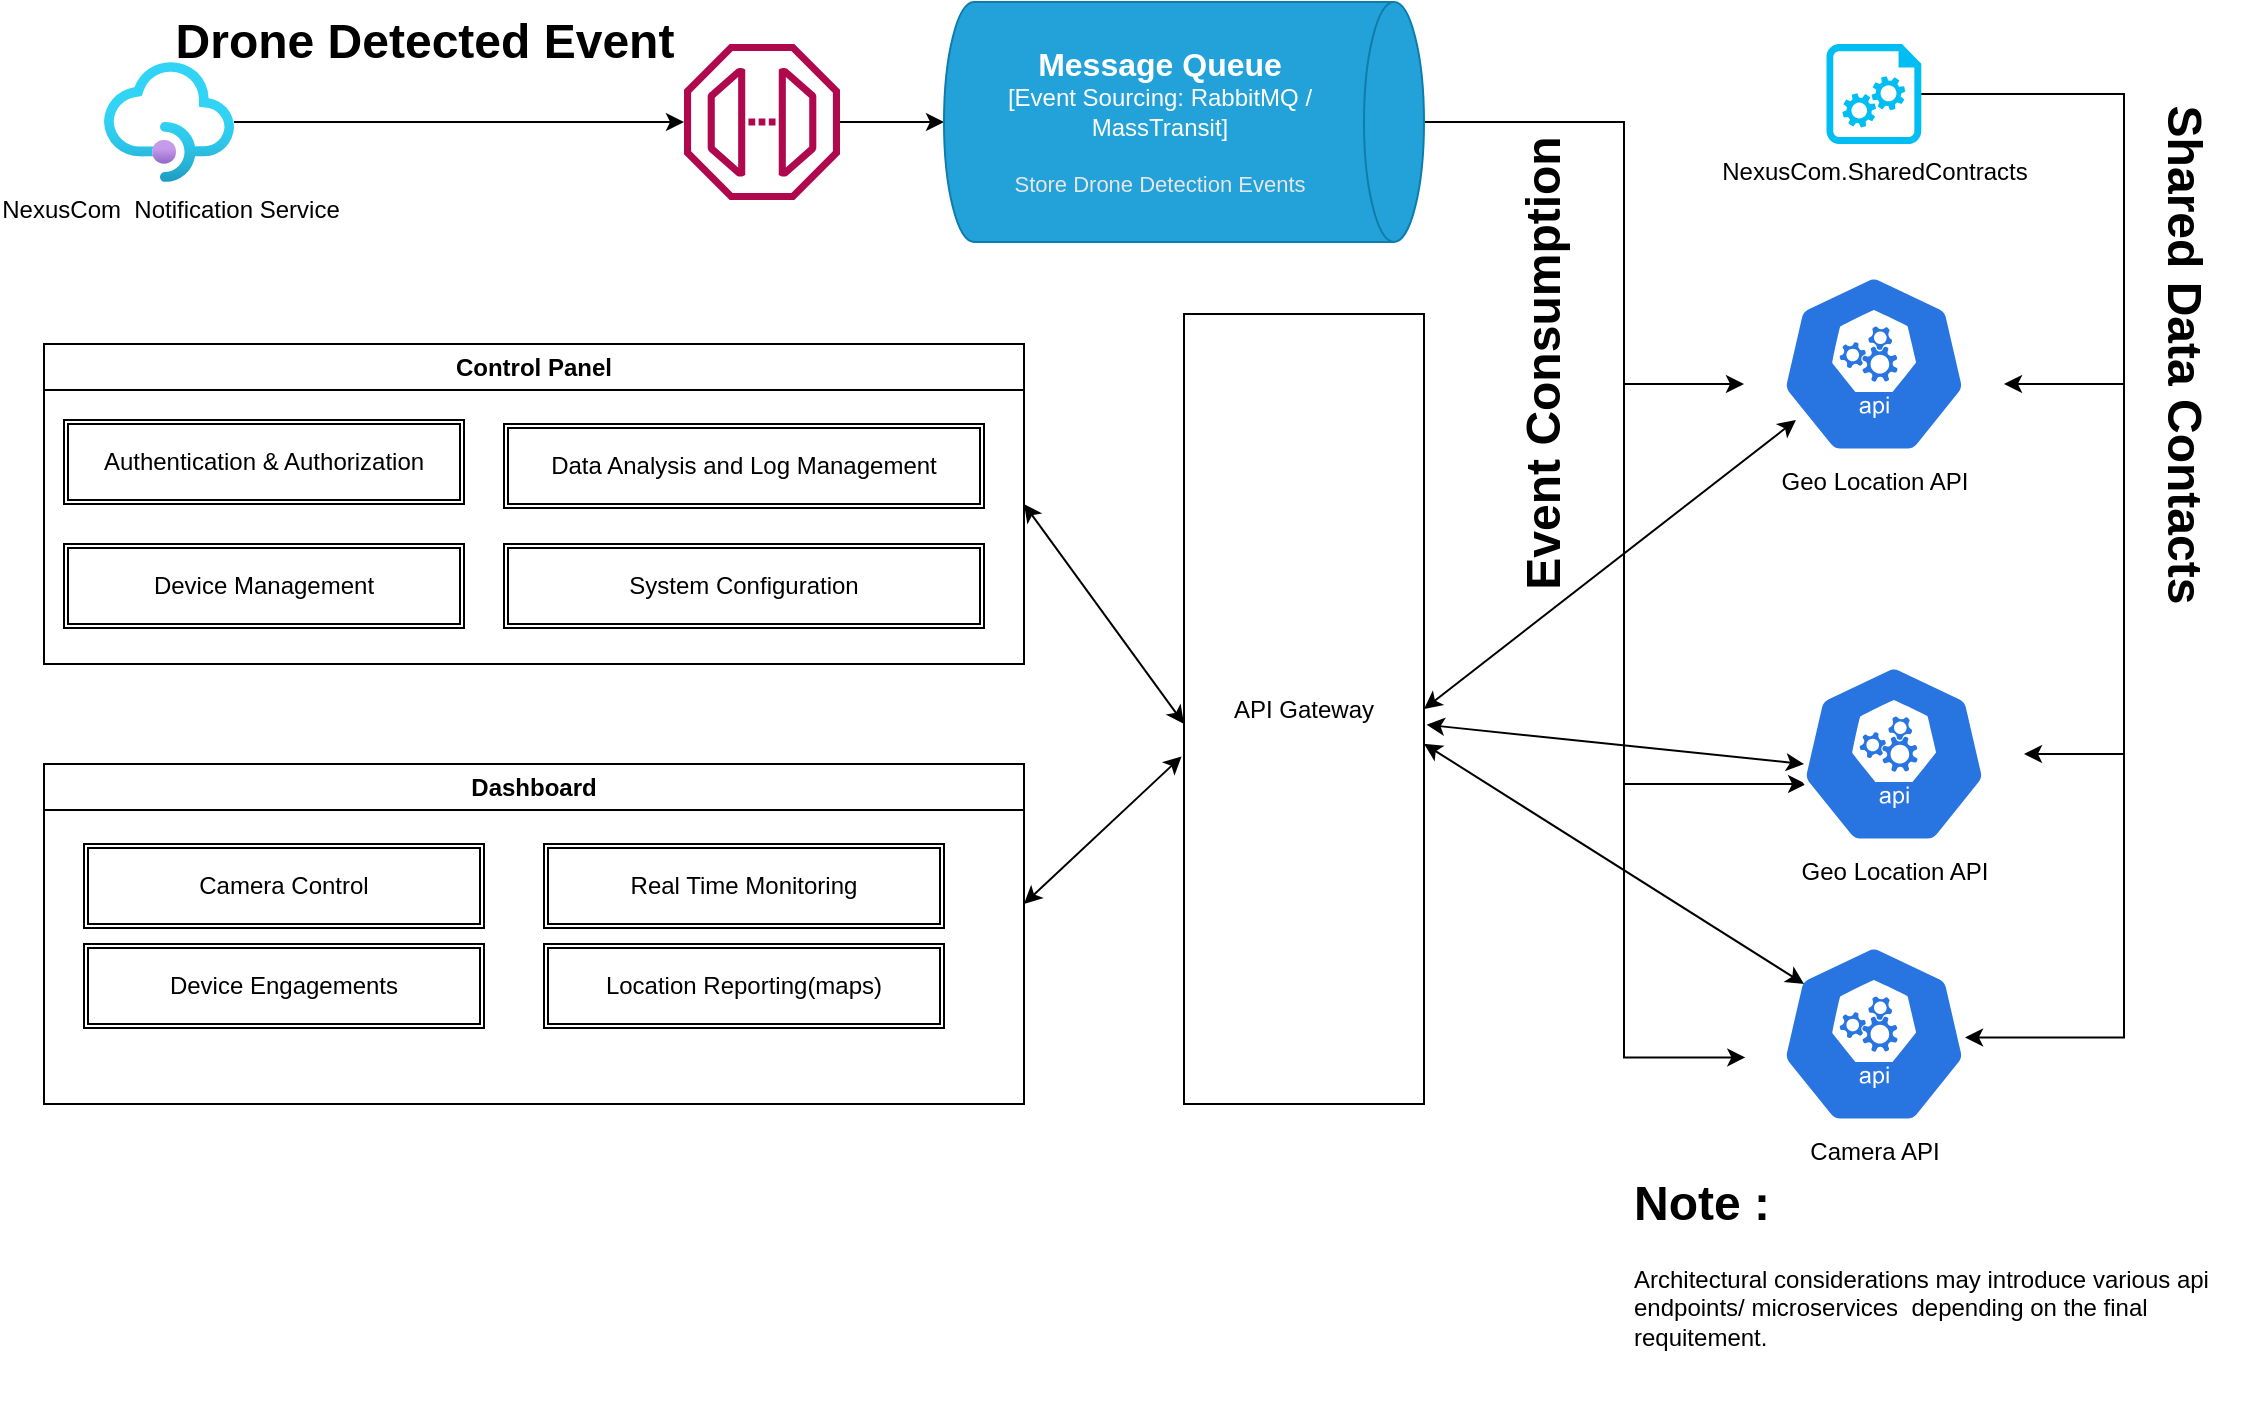 <mxfile version="21.0.6" type="github">
  <diagram id="QhhdTmeFK0IuT4IZterF" name="Page-1">
    <mxGraphModel dx="1593" dy="840" grid="1" gridSize="10" guides="1" tooltips="1" connect="1" arrows="1" fold="1" page="1" pageScale="1" pageWidth="1169" pageHeight="827" math="0" shadow="0">
      <root>
        <mxCell id="0" />
        <mxCell id="1" parent="0" />
        <mxCell id="PyvPlg5ltU5HMuee6OiU-41" style="edgeStyle=orthogonalEdgeStyle;rounded=0;orthogonalLoop=1;jettySize=auto;html=1;" parent="1" source="PyvPlg5ltU5HMuee6OiU-1" target="PyvPlg5ltU5HMuee6OiU-2" edge="1">
          <mxGeometry relative="1" as="geometry" />
        </mxCell>
        <mxCell id="PyvPlg5ltU5HMuee6OiU-1" value="NexusCom&amp;nbsp; Notification Service" style="aspect=fixed;html=1;points=[];align=center;image;fontSize=12;image=img/lib/azure2/integration/API_Management_Services.svg;" parent="1" vertex="1">
          <mxGeometry x="60" y="149" width="65" height="60" as="geometry" />
        </mxCell>
        <mxCell id="PyvPlg5ltU5HMuee6OiU-7" style="edgeStyle=orthogonalEdgeStyle;rounded=0;orthogonalLoop=1;jettySize=auto;html=1;entryX=0.5;entryY=1;entryDx=0;entryDy=0;entryPerimeter=0;" parent="1" source="PyvPlg5ltU5HMuee6OiU-2" target="PyvPlg5ltU5HMuee6OiU-6" edge="1">
          <mxGeometry relative="1" as="geometry" />
        </mxCell>
        <mxCell id="PyvPlg5ltU5HMuee6OiU-2" value="&lt;p class=&quot;MsoNormal&quot;&gt;EventCapturingService&lt;/p&gt;" style="sketch=0;outlineConnect=0;fontColor=#ffffff;gradientColor=none;fillColor=#B0084D;strokeColor=none;dashed=0;verticalLabelPosition=bottom;verticalAlign=top;align=center;html=1;fontSize=12;fontStyle=0;aspect=fixed;pointerEvents=1;shape=mxgraph.aws4.endpoint;labelBackgroundColor=default;" parent="1" vertex="1">
          <mxGeometry x="350" y="140" width="78" height="78" as="geometry" />
        </mxCell>
        <mxCell id="PyvPlg5ltU5HMuee6OiU-19" style="edgeStyle=orthogonalEdgeStyle;rounded=0;orthogonalLoop=1;jettySize=auto;html=1;" parent="1" source="PyvPlg5ltU5HMuee6OiU-6" edge="1">
          <mxGeometry relative="1" as="geometry">
            <Array as="points">
              <mxPoint x="820" y="179" />
              <mxPoint x="820" y="310" />
            </Array>
            <mxPoint x="880" y="310" as="targetPoint" />
          </mxGeometry>
        </mxCell>
        <mxCell id="PyvPlg5ltU5HMuee6OiU-20" style="edgeStyle=orthogonalEdgeStyle;rounded=0;orthogonalLoop=1;jettySize=auto;html=1;exitX=0.5;exitY=0;exitDx=0;exitDy=0;exitPerimeter=0;entryX=0.162;entryY=0.667;entryDx=0;entryDy=0;entryPerimeter=0;" parent="1" source="PyvPlg5ltU5HMuee6OiU-6" target="PyvPlg5ltU5HMuee6OiU-10" edge="1">
          <mxGeometry relative="1" as="geometry">
            <Array as="points">
              <mxPoint x="820" y="179" />
              <mxPoint x="820" y="510" />
            </Array>
          </mxGeometry>
        </mxCell>
        <mxCell id="PyvPlg5ltU5HMuee6OiU-23" style="edgeStyle=orthogonalEdgeStyle;rounded=0;orthogonalLoop=1;jettySize=auto;html=1;entryX=0.005;entryY=0.63;entryDx=0;entryDy=0;entryPerimeter=0;" parent="1" source="PyvPlg5ltU5HMuee6OiU-6" target="PyvPlg5ltU5HMuee6OiU-14" edge="1">
          <mxGeometry relative="1" as="geometry">
            <Array as="points">
              <mxPoint x="820" y="179" />
              <mxPoint x="820" y="647" />
            </Array>
          </mxGeometry>
        </mxCell>
        <object placeholders="1" c4Container="Event Sourcing" c4Technology="RabbitMQ / MassTransit" c4Description="Store Drone Detection Events" label="&lt;font style=&quot;font-size: 16px&quot;&gt;&lt;b&gt;%c4Type%&lt;/b&gt;&lt;/font&gt;&lt;div&gt;[%c4Container%:&amp;nbsp;%c4Technology%]&lt;/div&gt;&lt;br&gt;&lt;div&gt;&lt;font style=&quot;font-size: 11px&quot;&gt;&lt;font color=&quot;#E6E6E6&quot;&gt;%c4Description%&lt;/font&gt;&lt;/div&gt;" c4Type="Message Queue" id="PyvPlg5ltU5HMuee6OiU-6">
          <mxCell style="shape=cylinder3;size=15;direction=south;whiteSpace=wrap;html=1;boundedLbl=1;rounded=0;labelBackgroundColor=none;fillColor=#23A2D9;fontSize=12;fontColor=#ffffff;align=center;strokeColor=#0E7DAD;metaEdit=1;points=[[0.5,0,0],[1,0.25,0],[1,0.5,0],[1,0.75,0],[0.5,1,0],[0,0.75,0],[0,0.5,0],[0,0.25,0]];resizable=0;" parent="1" vertex="1">
            <mxGeometry x="480" y="119" width="240" height="120" as="geometry" />
          </mxCell>
        </object>
        <mxCell id="PyvPlg5ltU5HMuee6OiU-10" value="Geo Location API" style="sketch=0;html=1;dashed=0;whitespace=wrap;fillColor=#2875E2;strokeColor=#ffffff;points=[[0.005,0.63,0],[0.1,0.2,0],[0.9,0.2,0],[0.5,0,0],[0.995,0.63,0],[0.72,0.99,0],[0.5,1,0],[0.28,0.99,0]];verticalLabelPosition=bottom;align=center;verticalAlign=top;shape=mxgraph.kubernetes.icon;prIcon=api" parent="1" vertex="1">
          <mxGeometry x="890" y="450" width="130" height="90" as="geometry" />
        </mxCell>
        <mxCell id="PyvPlg5ltU5HMuee6OiU-14" value="Camera API" style="sketch=0;html=1;dashed=0;whitespace=wrap;fillColor=#2875E2;strokeColor=#ffffff;points=[[0.005,0.63,0],[0.1,0.2,0],[0.9,0.2,0],[0.5,0,0],[0.995,0.63,0],[0.72,0.99,0],[0.5,1,0],[0.28,0.99,0]];verticalLabelPosition=bottom;align=center;verticalAlign=top;shape=mxgraph.kubernetes.icon;prIcon=api" parent="1" vertex="1">
          <mxGeometry x="880" y="590" width="130" height="90" as="geometry" />
        </mxCell>
        <mxCell id="PyvPlg5ltU5HMuee6OiU-16" value="" style="edgeStyle=orthogonalEdgeStyle;rounded=0;orthogonalLoop=1;jettySize=auto;html=1;" parent="1" source="PyvPlg5ltU5HMuee6OiU-15" edge="1">
          <mxGeometry relative="1" as="geometry">
            <Array as="points">
              <mxPoint x="1070" y="165" />
              <mxPoint x="1070" y="310" />
            </Array>
            <mxPoint x="1010" y="310" as="targetPoint" />
          </mxGeometry>
        </mxCell>
        <mxCell id="PyvPlg5ltU5HMuee6OiU-17" style="edgeStyle=orthogonalEdgeStyle;rounded=0;orthogonalLoop=1;jettySize=auto;html=1;" parent="1" source="PyvPlg5ltU5HMuee6OiU-15" target="PyvPlg5ltU5HMuee6OiU-10" edge="1">
          <mxGeometry relative="1" as="geometry">
            <Array as="points">
              <mxPoint x="1070" y="165" />
              <mxPoint x="1070" y="495" />
            </Array>
          </mxGeometry>
        </mxCell>
        <mxCell id="PyvPlg5ltU5HMuee6OiU-22" style="edgeStyle=orthogonalEdgeStyle;rounded=0;orthogonalLoop=1;jettySize=auto;html=1;entryX=0.85;entryY=0.519;entryDx=0;entryDy=0;entryPerimeter=0;" parent="1" source="PyvPlg5ltU5HMuee6OiU-15" target="PyvPlg5ltU5HMuee6OiU-14" edge="1">
          <mxGeometry relative="1" as="geometry">
            <Array as="points">
              <mxPoint x="1070" y="165" />
              <mxPoint x="1070" y="637" />
            </Array>
          </mxGeometry>
        </mxCell>
        <mxCell id="PyvPlg5ltU5HMuee6OiU-15" value="NexusCom.SharedContracts" style="verticalLabelPosition=bottom;html=1;verticalAlign=top;align=center;strokeColor=none;fillColor=#00BEF2;shape=mxgraph.azure.startup_task;pointerEvents=1;" parent="1" vertex="1">
          <mxGeometry x="921.25" y="140" width="47.5" height="50" as="geometry" />
        </mxCell>
        <mxCell id="PyvPlg5ltU5HMuee6OiU-24" value="Control Panel" style="swimlane;whiteSpace=wrap;html=1;gradientColor=none;swimlaneFillColor=none;" parent="1" vertex="1">
          <mxGeometry x="30" y="290" width="490" height="160" as="geometry" />
        </mxCell>
        <mxCell id="PyvPlg5ltU5HMuee6OiU-28" value="Authentication &amp;amp; Authorization" style="shape=ext;double=1;rounded=0;whiteSpace=wrap;html=1;" parent="PyvPlg5ltU5HMuee6OiU-24" vertex="1">
          <mxGeometry x="10" y="38" width="200" height="42" as="geometry" />
        </mxCell>
        <mxCell id="PyvPlg5ltU5HMuee6OiU-29" value="Device Management" style="shape=ext;double=1;rounded=0;whiteSpace=wrap;html=1;" parent="PyvPlg5ltU5HMuee6OiU-24" vertex="1">
          <mxGeometry x="10" y="100" width="200" height="42" as="geometry" />
        </mxCell>
        <mxCell id="PyvPlg5ltU5HMuee6OiU-30" value="System Configuration" style="shape=ext;double=1;rounded=0;whiteSpace=wrap;html=1;" parent="PyvPlg5ltU5HMuee6OiU-24" vertex="1">
          <mxGeometry x="230" y="100" width="240" height="42" as="geometry" />
        </mxCell>
        <mxCell id="PyvPlg5ltU5HMuee6OiU-31" value="Data Analysis and Log Management" style="shape=ext;double=1;rounded=0;whiteSpace=wrap;html=1;" parent="PyvPlg5ltU5HMuee6OiU-24" vertex="1">
          <mxGeometry x="230" y="40" width="240" height="42" as="geometry" />
        </mxCell>
        <mxCell id="PyvPlg5ltU5HMuee6OiU-25" value="Dashboard" style="swimlane;whiteSpace=wrap;html=1;" parent="1" vertex="1">
          <mxGeometry x="30" y="500" width="490" height="170" as="geometry" />
        </mxCell>
        <mxCell id="PyvPlg5ltU5HMuee6OiU-32" value="Camera Control" style="shape=ext;double=1;rounded=0;whiteSpace=wrap;html=1;" parent="PyvPlg5ltU5HMuee6OiU-25" vertex="1">
          <mxGeometry x="20" y="40" width="200" height="42" as="geometry" />
        </mxCell>
        <mxCell id="PyvPlg5ltU5HMuee6OiU-33" value="Device Engagements" style="shape=ext;double=1;rounded=0;whiteSpace=wrap;html=1;" parent="PyvPlg5ltU5HMuee6OiU-25" vertex="1">
          <mxGeometry x="20" y="90" width="200" height="42" as="geometry" />
        </mxCell>
        <mxCell id="PyvPlg5ltU5HMuee6OiU-34" value="Real Time Monitoring" style="shape=ext;double=1;rounded=0;whiteSpace=wrap;html=1;" parent="PyvPlg5ltU5HMuee6OiU-25" vertex="1">
          <mxGeometry x="250" y="40" width="200" height="42" as="geometry" />
        </mxCell>
        <mxCell id="PyvPlg5ltU5HMuee6OiU-35" value="Location Reporting(maps)" style="shape=ext;double=1;rounded=0;whiteSpace=wrap;html=1;" parent="PyvPlg5ltU5HMuee6OiU-25" vertex="1">
          <mxGeometry x="250" y="90" width="200" height="42" as="geometry" />
        </mxCell>
        <mxCell id="PyvPlg5ltU5HMuee6OiU-26" value="Event Consumption" style="text;strokeColor=none;fillColor=none;html=1;fontSize=24;fontStyle=1;verticalAlign=middle;align=center;rotation=-90;" parent="1" vertex="1">
          <mxGeometry x="730" y="280" width="100" height="40" as="geometry" />
        </mxCell>
        <mxCell id="PyvPlg5ltU5HMuee6OiU-27" value="Shared Data Contacts" style="text;strokeColor=none;fillColor=none;html=1;fontSize=24;fontStyle=1;verticalAlign=middle;align=center;rotation=90;" parent="1" vertex="1">
          <mxGeometry x="1050" y="275" width="100" height="40" as="geometry" />
        </mxCell>
        <mxCell id="PyvPlg5ltU5HMuee6OiU-45" value="API Gateway" style="rounded=0;whiteSpace=wrap;html=1;" parent="1" vertex="1">
          <mxGeometry x="600" y="275" width="120" height="395" as="geometry" />
        </mxCell>
        <mxCell id="PyvPlg5ltU5HMuee6OiU-50" value="" style="endArrow=classic;startArrow=classic;html=1;rounded=0;entryX=0.2;entryY=0.811;entryDx=0;entryDy=0;entryPerimeter=0;exitX=1;exitY=0.5;exitDx=0;exitDy=0;" parent="1" source="PyvPlg5ltU5HMuee6OiU-45" target="zH2_710gZB7gHPI6fujf-2" edge="1">
          <mxGeometry width="50" height="50" relative="1" as="geometry">
            <mxPoint x="720" y="470" as="sourcePoint" />
            <mxPoint x="916.4" y="344.1" as="targetPoint" />
          </mxGeometry>
        </mxCell>
        <mxCell id="PyvPlg5ltU5HMuee6OiU-51" value="" style="endArrow=classic;startArrow=classic;html=1;rounded=0;exitX=1.011;exitY=0.52;exitDx=0;exitDy=0;entryX=0.154;entryY=0.556;entryDx=0;entryDy=0;entryPerimeter=0;exitPerimeter=0;" parent="1" source="PyvPlg5ltU5HMuee6OiU-45" target="PyvPlg5ltU5HMuee6OiU-10" edge="1">
          <mxGeometry width="50" height="50" relative="1" as="geometry">
            <mxPoint x="750" y="520" as="sourcePoint" />
            <mxPoint x="800" y="470" as="targetPoint" />
          </mxGeometry>
        </mxCell>
        <mxCell id="PyvPlg5ltU5HMuee6OiU-52" value="" style="endArrow=classic;startArrow=classic;html=1;rounded=0;exitX=1;exitY=0.544;exitDx=0;exitDy=0;exitPerimeter=0;entryX=0.231;entryY=0.222;entryDx=0;entryDy=0;entryPerimeter=0;" parent="1" source="PyvPlg5ltU5HMuee6OiU-45" target="PyvPlg5ltU5HMuee6OiU-14" edge="1">
          <mxGeometry width="50" height="50" relative="1" as="geometry">
            <mxPoint x="560" y="510" as="sourcePoint" />
            <mxPoint x="610" y="460" as="targetPoint" />
          </mxGeometry>
        </mxCell>
        <mxCell id="PyvPlg5ltU5HMuee6OiU-53" value="" style="endArrow=classic;startArrow=classic;html=1;rounded=0;entryX=-0.01;entryY=0.56;entryDx=0;entryDy=0;entryPerimeter=0;" parent="1" target="PyvPlg5ltU5HMuee6OiU-45" edge="1">
          <mxGeometry width="50" height="50" relative="1" as="geometry">
            <mxPoint x="520" y="570" as="sourcePoint" />
            <mxPoint x="610" y="460" as="targetPoint" />
          </mxGeometry>
        </mxCell>
        <mxCell id="PyvPlg5ltU5HMuee6OiU-54" value="" style="endArrow=classic;startArrow=classic;html=1;rounded=0;exitX=1;exitY=0.5;exitDx=0;exitDy=0;" parent="1" source="PyvPlg5ltU5HMuee6OiU-24" edge="1">
          <mxGeometry width="50" height="50" relative="1" as="geometry">
            <mxPoint x="560" y="510" as="sourcePoint" />
            <mxPoint x="600" y="480" as="targetPoint" />
          </mxGeometry>
        </mxCell>
        <mxCell id="PyvPlg5ltU5HMuee6OiU-55" value="Drone Detected Event" style="text;strokeColor=none;fillColor=none;html=1;fontSize=24;fontStyle=1;verticalAlign=middle;align=center;rotation=0;" parent="1" vertex="1">
          <mxGeometry x="170" y="119" width="100" height="40" as="geometry" />
        </mxCell>
        <mxCell id="zH2_710gZB7gHPI6fujf-1" value="&lt;h1&gt;Note :&lt;/h1&gt;&lt;p&gt;Architectural considerations may introduce various api endpoints/ microservices&amp;nbsp; depending on the final requitement.&lt;/p&gt;" style="text;html=1;strokeColor=none;fillColor=none;spacing=5;spacingTop=-20;whiteSpace=wrap;overflow=hidden;rounded=0;" vertex="1" parent="1">
          <mxGeometry x="820" y="700" width="310" height="120" as="geometry" />
        </mxCell>
        <mxCell id="zH2_710gZB7gHPI6fujf-2" value="Geo Location API" style="sketch=0;html=1;dashed=0;whitespace=wrap;fillColor=#2875E2;strokeColor=#ffffff;points=[[0.005,0.63,0],[0.1,0.2,0],[0.9,0.2,0],[0.5,0,0],[0.995,0.63,0],[0.72,0.99,0],[0.5,1,0],[0.28,0.99,0]];verticalLabelPosition=bottom;align=center;verticalAlign=top;shape=mxgraph.kubernetes.icon;prIcon=api" vertex="1" parent="1">
          <mxGeometry x="880" y="255" width="130" height="90" as="geometry" />
        </mxCell>
      </root>
    </mxGraphModel>
  </diagram>
</mxfile>
